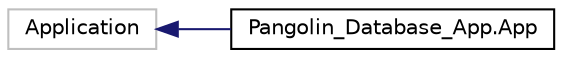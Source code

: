 digraph "Graphical Class Hierarchy"
{
 // LATEX_PDF_SIZE
  edge [fontname="Helvetica",fontsize="10",labelfontname="Helvetica",labelfontsize="10"];
  node [fontname="Helvetica",fontsize="10",shape=record];
  rankdir="LR";
  Node99 [label="Application",height=0.2,width=0.4,color="grey75", fillcolor="white", style="filled",tooltip=" "];
  Node99 -> Node0 [dir="back",color="midnightblue",fontsize="10",style="solid",fontname="Helvetica"];
  Node0 [label="Pangolin_Database_App.App",height=0.2,width=0.4,color="black", fillcolor="white", style="filled",URL="$class_pangolin___database___app_1_1_app.html",tooltip="Interaction logic for App.xaml"];
}

